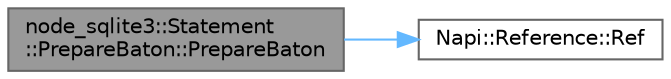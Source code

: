 digraph "node_sqlite3::Statement::PrepareBaton::PrepareBaton"
{
 // LATEX_PDF_SIZE
  bgcolor="transparent";
  edge [fontname=Helvetica,fontsize=10,labelfontname=Helvetica,labelfontsize=10];
  node [fontname=Helvetica,fontsize=10,shape=box,height=0.2,width=0.4];
  rankdir="LR";
  Node1 [id="Node000001",label="node_sqlite3::Statement\l::PrepareBaton::PrepareBaton",height=0.2,width=0.4,color="gray40", fillcolor="grey60", style="filled", fontcolor="black",tooltip=" "];
  Node1 -> Node2 [id="edge1_Node000001_Node000002",color="steelblue1",style="solid",tooltip=" "];
  Node2 [id="Node000002",label="Napi::Reference::Ref",height=0.2,width=0.4,color="grey40", fillcolor="white", style="filled",URL="$class_napi_1_1_reference.html#aa4a691ce6ed68117e5a4fabb1b594c75",tooltip=" "];
}
